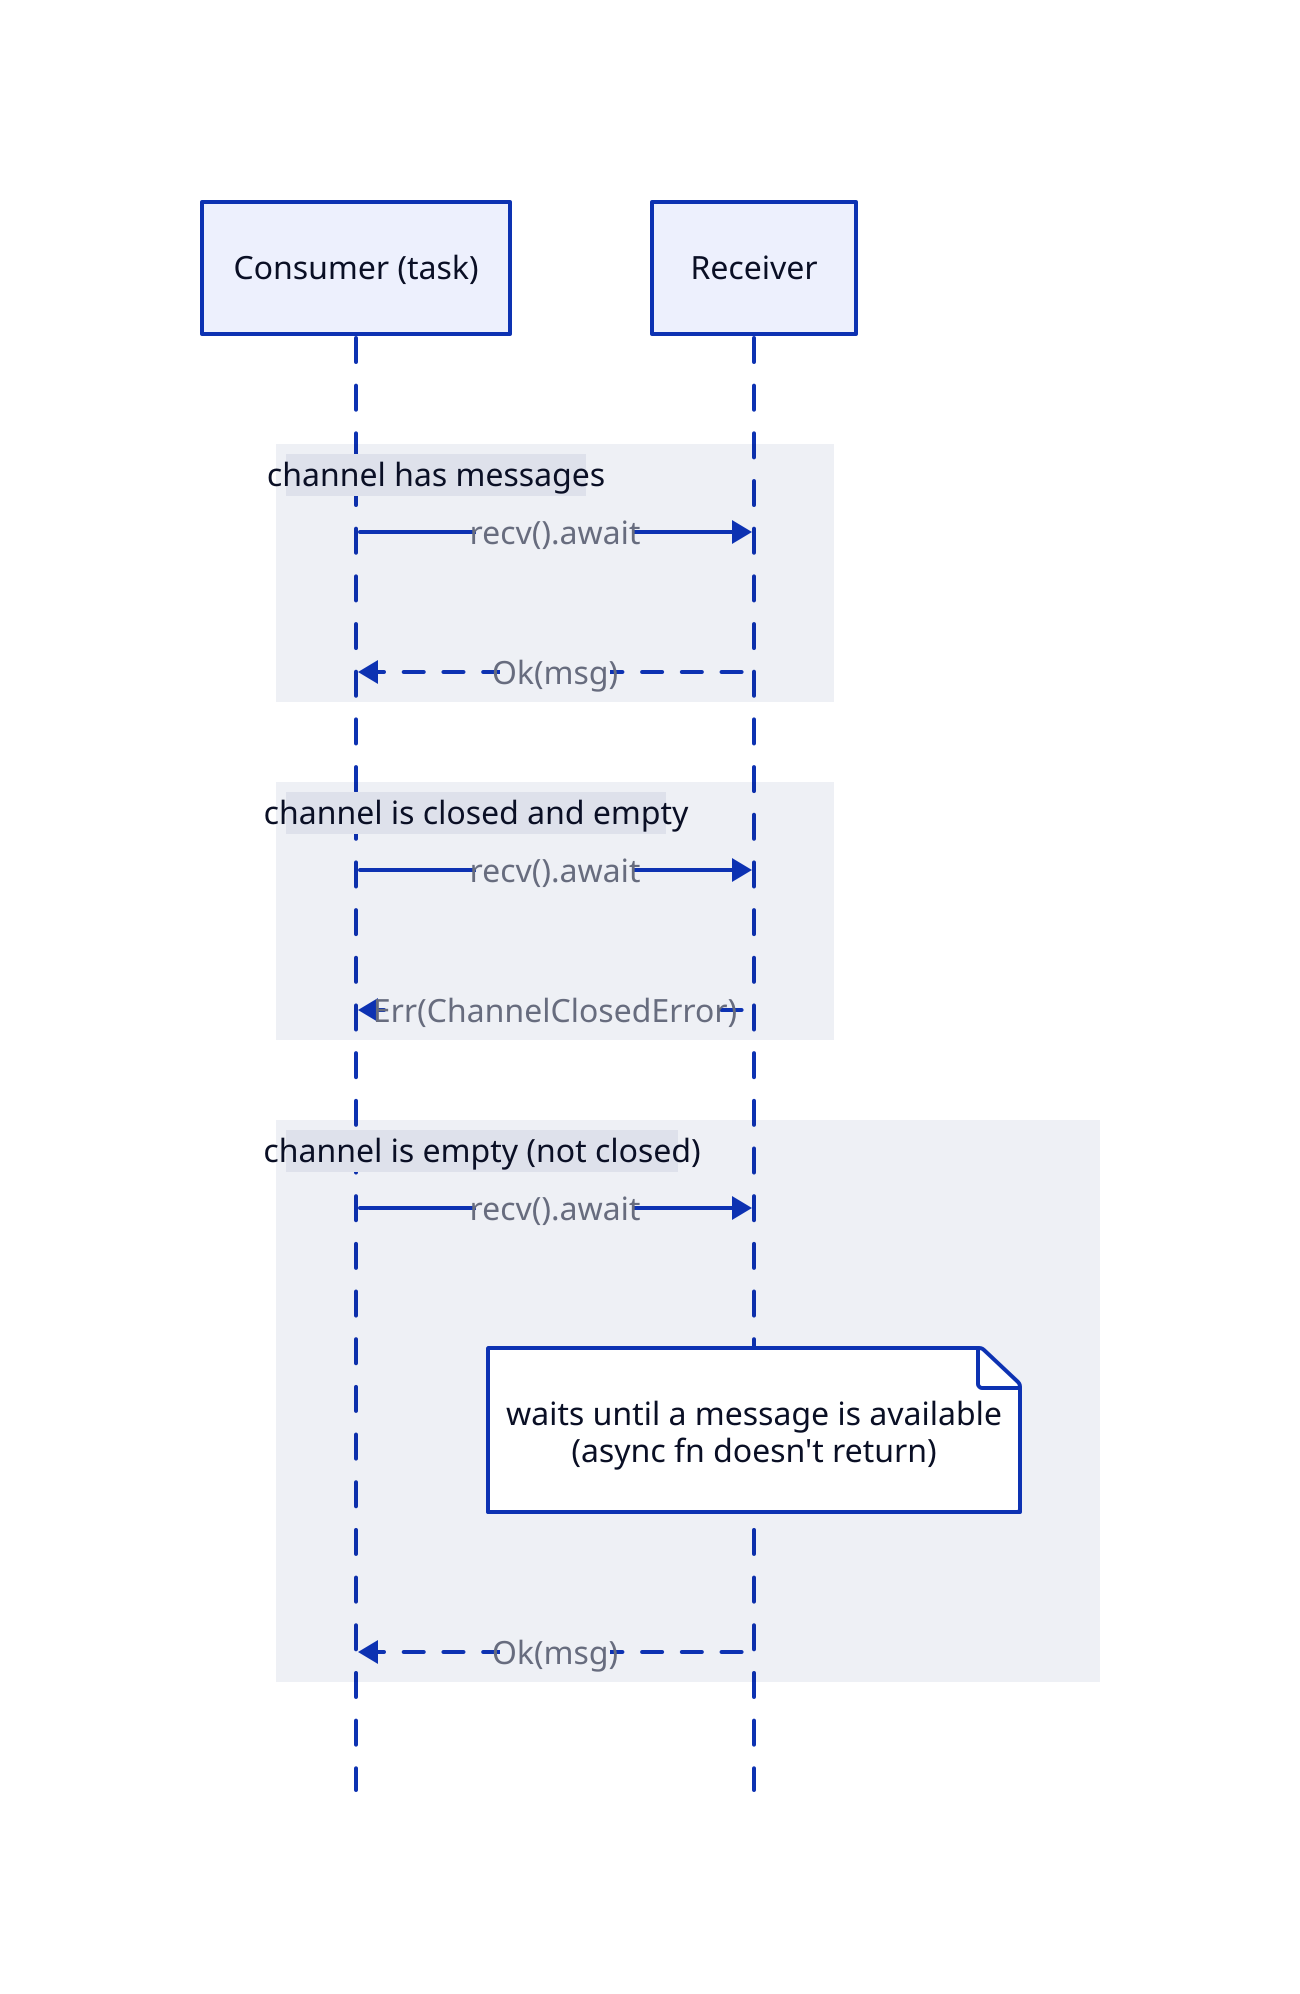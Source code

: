 shape: sequence_diagram

cons1: Consumer (task)
rx: Receiver

channel has messages: {
  cons1 -> rx: recv().await
  cons1 <- rx: Ok(msg) {
    style.stroke-dash: 5
  }
}

channel is closed and empty: {
  cons1 -> rx: recv().await
  cons1 <- rx: Err(ChannelClosedError) {
    style.stroke-dash: 5
  }
}

channel is empty (not closed): {
  cons1 -> rx: recv().await
  rx."waits until a message is available\n(async fn doesn't return)"
  cons1 <- rx: Ok(msg) {
    style.stroke-dash: 5
  }
}
